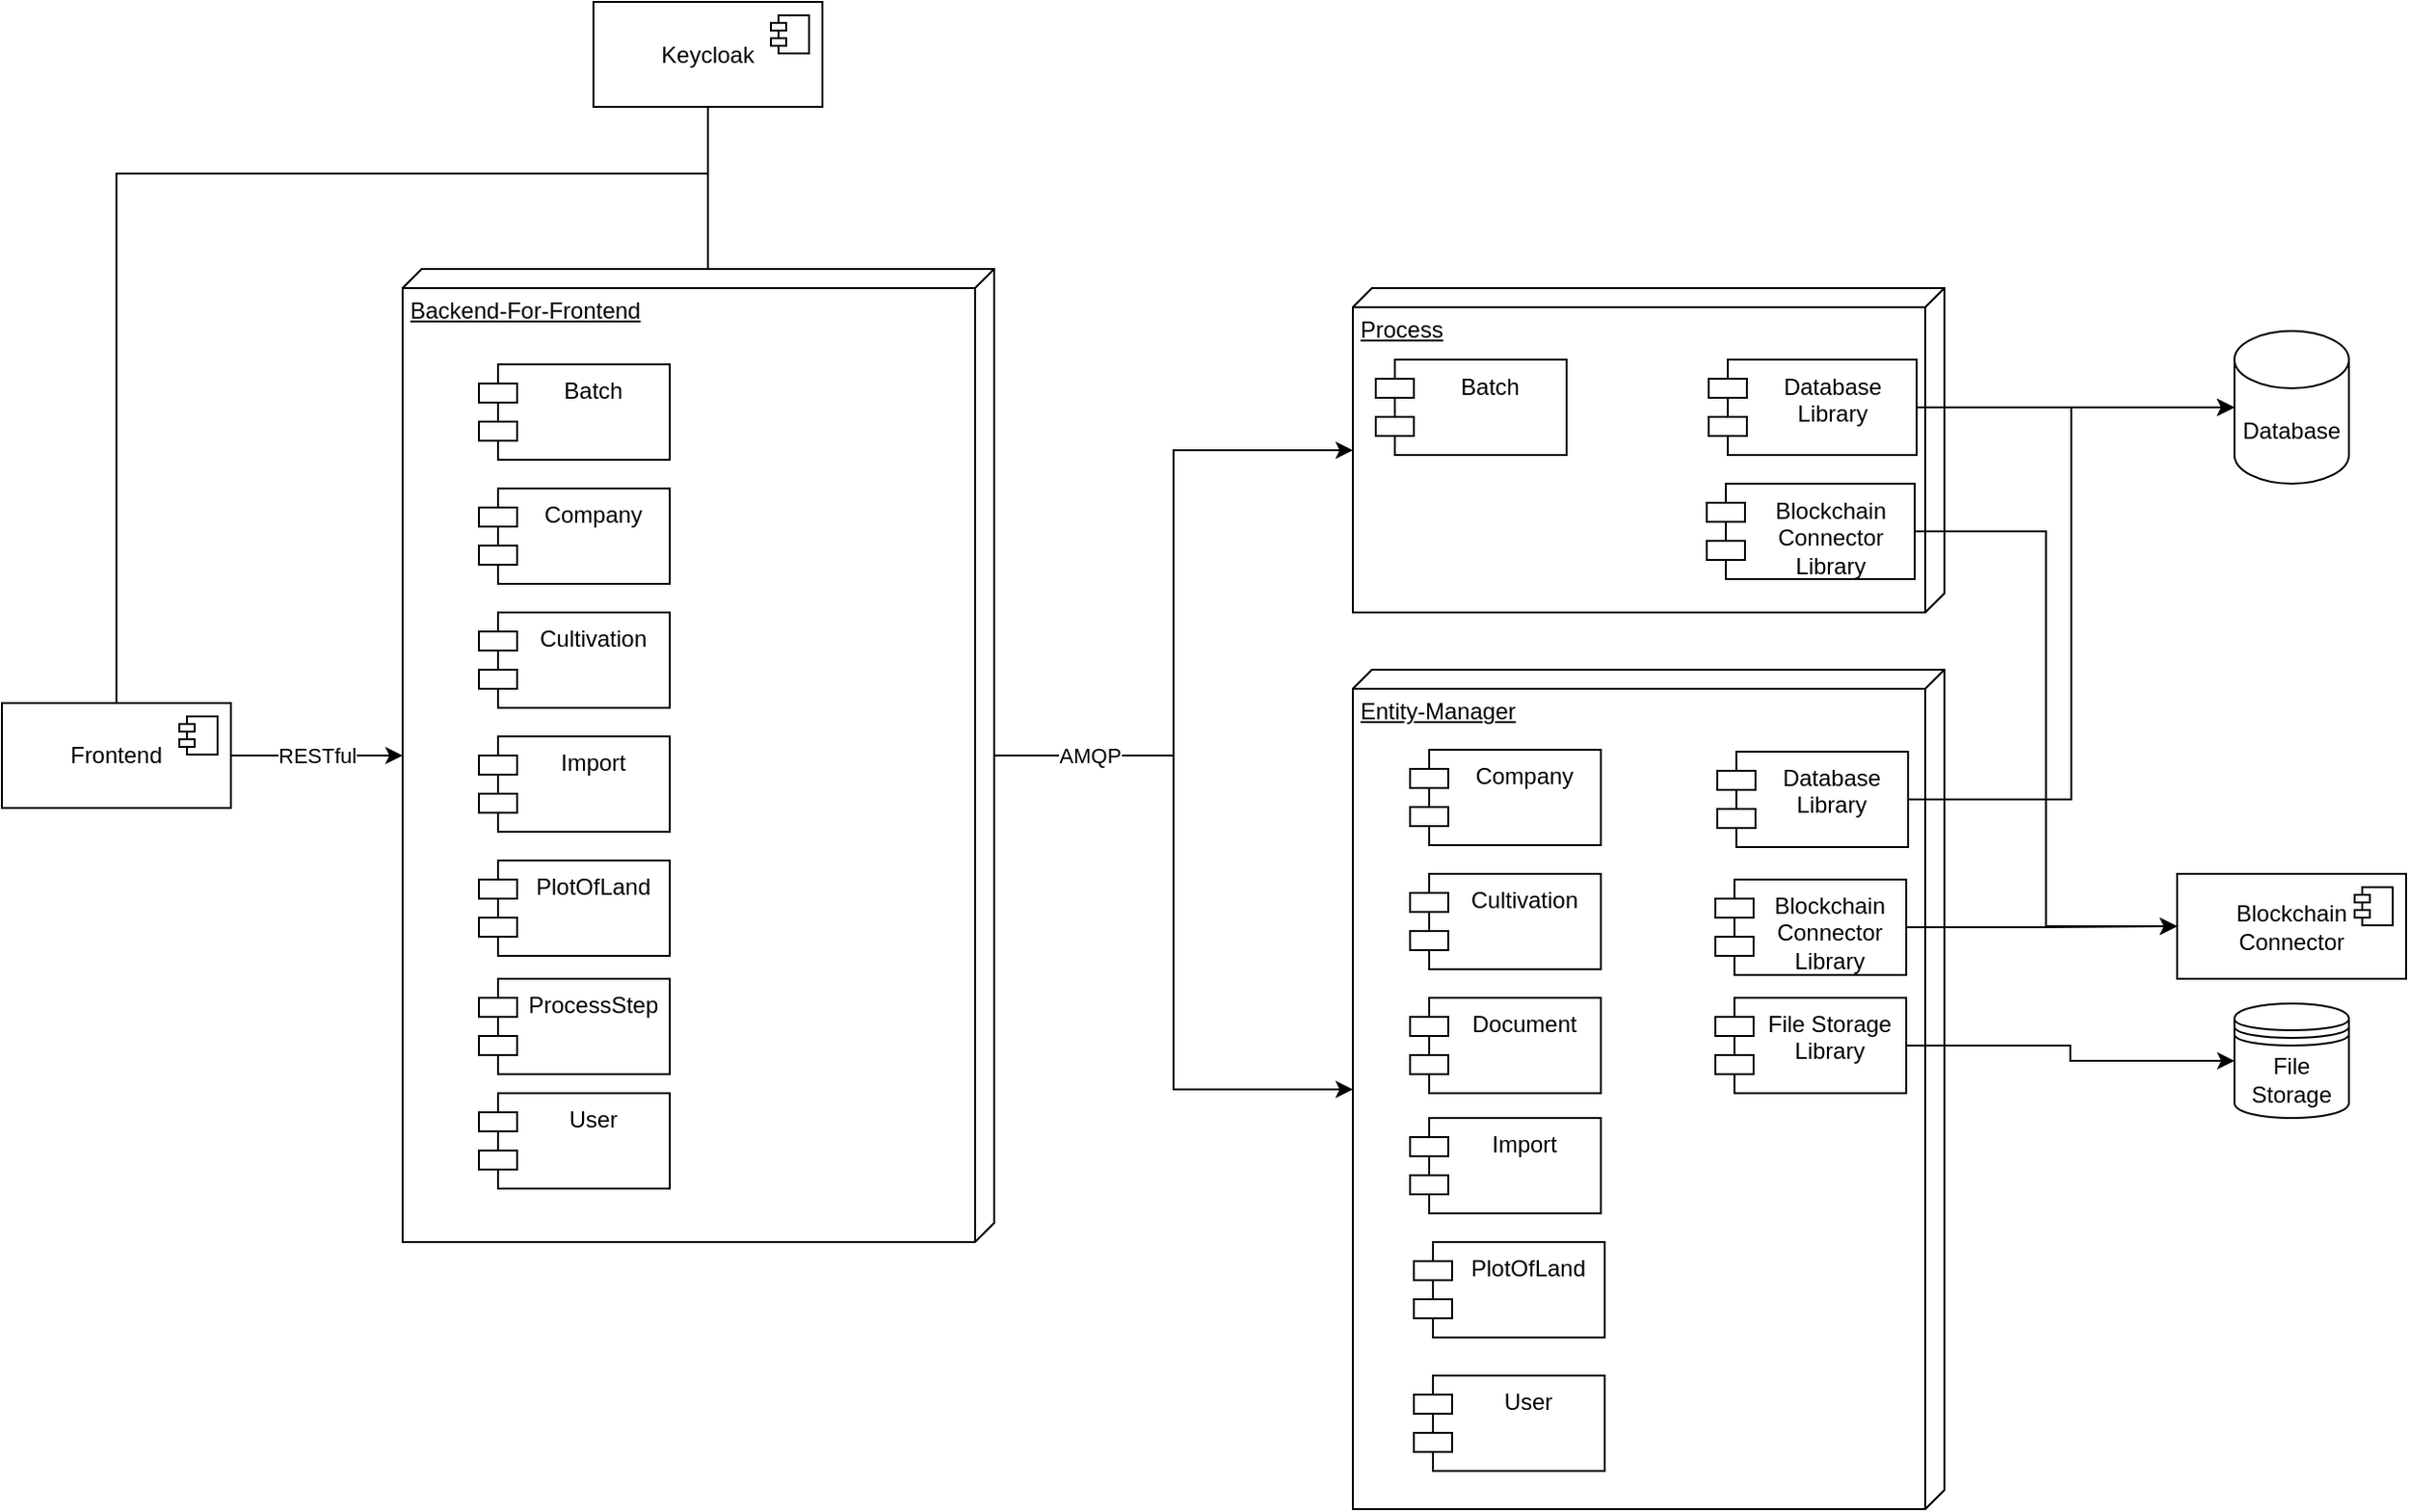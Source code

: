 <mxfile version="24.7.17">
  <diagram name="Page-1" id="5f0bae14-7c28-e335-631c-24af17079c00">
    <mxGraphModel dx="1366" dy="893" grid="1" gridSize="10" guides="1" tooltips="1" connect="1" arrows="1" fold="1" page="1" pageScale="1" pageWidth="1100" pageHeight="850" background="none" math="0" shadow="0">
      <root>
        <mxCell id="0" />
        <mxCell id="1" parent="0" />
        <mxCell id="2jrMbEHFzrCLoJ-5q44Z-7" value="Process" style="verticalAlign=top;align=left;spacingTop=8;spacingLeft=2;spacingRight=12;shape=cube;size=10;direction=south;fontStyle=4;html=1;whiteSpace=wrap;" parent="1" vertex="1">
          <mxGeometry x="708" y="190" width="310" height="170" as="geometry" />
        </mxCell>
        <mxCell id="2jrMbEHFzrCLoJ-5q44Z-8" value="Entity-Manager" style="verticalAlign=top;align=left;spacingTop=8;spacingLeft=2;spacingRight=12;shape=cube;size=10;direction=south;fontStyle=4;html=1;whiteSpace=wrap;" parent="1" vertex="1">
          <mxGeometry x="708" y="390" width="310" height="440" as="geometry" />
        </mxCell>
        <mxCell id="2jrMbEHFzrCLoJ-5q44Z-10" value="Backend-For-Frontend" style="verticalAlign=top;align=left;spacingTop=8;spacingLeft=2;spacingRight=12;shape=cube;size=10;direction=south;fontStyle=4;html=1;whiteSpace=wrap;" parent="1" vertex="1">
          <mxGeometry x="210" y="180" width="310" height="510" as="geometry" />
        </mxCell>
        <mxCell id="2jrMbEHFzrCLoJ-5q44Z-11" value="Batch" style="shape=module;align=left;spacingLeft=20;align=center;verticalAlign=top;whiteSpace=wrap;html=1;" parent="1" vertex="1">
          <mxGeometry x="250" y="230" width="100" height="50" as="geometry" />
        </mxCell>
        <mxCell id="2jrMbEHFzrCLoJ-5q44Z-12" value="Cultivation" style="shape=module;align=left;spacingLeft=20;align=center;verticalAlign=top;whiteSpace=wrap;html=1;" parent="1" vertex="1">
          <mxGeometry x="250" y="360" width="100" height="50" as="geometry" />
        </mxCell>
        <mxCell id="2jrMbEHFzrCLoJ-5q44Z-13" value="Company" style="shape=module;align=left;spacingLeft=20;align=center;verticalAlign=top;whiteSpace=wrap;html=1;" parent="1" vertex="1">
          <mxGeometry x="250" y="295" width="100" height="50" as="geometry" />
        </mxCell>
        <mxCell id="2jrMbEHFzrCLoJ-5q44Z-14" value="Import" style="shape=module;align=left;spacingLeft=20;align=center;verticalAlign=top;whiteSpace=wrap;html=1;" parent="1" vertex="1">
          <mxGeometry x="250" y="425" width="100" height="50" as="geometry" />
        </mxCell>
        <mxCell id="2jrMbEHFzrCLoJ-5q44Z-15" value="Company" style="shape=module;align=left;spacingLeft=20;align=center;verticalAlign=top;whiteSpace=wrap;html=1;" parent="1" vertex="1">
          <mxGeometry x="738" y="432" width="100" height="50" as="geometry" />
        </mxCell>
        <mxCell id="2jrMbEHFzrCLoJ-5q44Z-16" value="Cultivation" style="shape=module;align=left;spacingLeft=20;align=center;verticalAlign=top;whiteSpace=wrap;html=1;" parent="1" vertex="1">
          <mxGeometry x="738" y="497" width="100" height="50" as="geometry" />
        </mxCell>
        <mxCell id="2jrMbEHFzrCLoJ-5q44Z-18" value="Document" style="shape=module;align=left;spacingLeft=20;align=center;verticalAlign=top;whiteSpace=wrap;html=1;" parent="1" vertex="1">
          <mxGeometry x="738" y="562" width="100" height="50" as="geometry" />
        </mxCell>
        <mxCell id="2jrMbEHFzrCLoJ-5q44Z-19" value="Batch" style="shape=module;align=left;spacingLeft=20;align=center;verticalAlign=top;whiteSpace=wrap;html=1;" parent="1" vertex="1">
          <mxGeometry x="720" y="227.5" width="100" height="50" as="geometry" />
        </mxCell>
        <mxCell id="2jrMbEHFzrCLoJ-5q44Z-22" value="Database Library" style="shape=module;align=left;spacingLeft=20;align=center;verticalAlign=top;whiteSpace=wrap;html=1;" parent="1" vertex="1">
          <mxGeometry x="894.5" y="227.5" width="109" height="50" as="geometry" />
        </mxCell>
        <mxCell id="2jrMbEHFzrCLoJ-5q44Z-38" style="edgeStyle=orthogonalEdgeStyle;rounded=0;orthogonalLoop=1;jettySize=auto;html=1;entryX=0;entryY=0.5;entryDx=0;entryDy=0;" parent="1" source="2jrMbEHFzrCLoJ-5q44Z-24" target="2jrMbEHFzrCLoJ-5q44Z-35" edge="1">
          <mxGeometry relative="1" as="geometry" />
        </mxCell>
        <mxCell id="2jrMbEHFzrCLoJ-5q44Z-24" value="Blockchain Connector Library" style="shape=module;align=left;spacingLeft=20;align=center;verticalAlign=top;whiteSpace=wrap;html=1;" parent="1" vertex="1">
          <mxGeometry x="893.5" y="292.5" width="109" height="50" as="geometry" />
        </mxCell>
        <mxCell id="2jrMbEHFzrCLoJ-5q44Z-25" value="Database Library" style="shape=module;align=left;spacingLeft=20;align=center;verticalAlign=top;whiteSpace=wrap;html=1;" parent="1" vertex="1">
          <mxGeometry x="899" y="433" width="100" height="50" as="geometry" />
        </mxCell>
        <mxCell id="2jrMbEHFzrCLoJ-5q44Z-37" style="edgeStyle=orthogonalEdgeStyle;rounded=0;orthogonalLoop=1;jettySize=auto;html=1;entryX=0;entryY=0.5;entryDx=0;entryDy=0;" parent="1" source="2jrMbEHFzrCLoJ-5q44Z-26" target="2jrMbEHFzrCLoJ-5q44Z-35" edge="1">
          <mxGeometry relative="1" as="geometry" />
        </mxCell>
        <mxCell id="2jrMbEHFzrCLoJ-5q44Z-26" value="Blockchain Connector Library" style="shape=module;align=left;spacingLeft=20;align=center;verticalAlign=top;whiteSpace=wrap;html=1;" parent="1" vertex="1">
          <mxGeometry x="898" y="500" width="100" height="50" as="geometry" />
        </mxCell>
        <mxCell id="2jrMbEHFzrCLoJ-5q44Z-29" value="RESTful" style="edgeStyle=orthogonalEdgeStyle;rounded=0;orthogonalLoop=1;jettySize=auto;html=1;" parent="1" source="2jrMbEHFzrCLoJ-5q44Z-27" target="2jrMbEHFzrCLoJ-5q44Z-10" edge="1">
          <mxGeometry relative="1" as="geometry" />
        </mxCell>
        <mxCell id="OR_mIGWxEQyvHTKfYaF1-3" style="edgeStyle=orthogonalEdgeStyle;rounded=0;orthogonalLoop=1;jettySize=auto;html=1;exitX=0.5;exitY=0;exitDx=0;exitDy=0;entryX=0.5;entryY=1;entryDx=0;entryDy=0;fontSize=12;startSize=8;endSize=8;endArrow=none;endFill=0;" edge="1" parent="1" source="2jrMbEHFzrCLoJ-5q44Z-27" target="2jrMbEHFzrCLoJ-5q44Z-32">
          <mxGeometry relative="1" as="geometry">
            <Array as="points">
              <mxPoint x="60" y="130" />
              <mxPoint x="370" y="130" />
            </Array>
          </mxGeometry>
        </mxCell>
        <mxCell id="2jrMbEHFzrCLoJ-5q44Z-27" value="Frontend" style="html=1;dropTarget=0;whiteSpace=wrap;" parent="1" vertex="1">
          <mxGeometry y="407.5" width="120" height="55" as="geometry" />
        </mxCell>
        <mxCell id="2jrMbEHFzrCLoJ-5q44Z-28" value="" style="shape=module;jettyWidth=8;jettyHeight=4;" parent="2jrMbEHFzrCLoJ-5q44Z-27" vertex="1">
          <mxGeometry x="1" width="20" height="20" relative="1" as="geometry">
            <mxPoint x="-27" y="7" as="offset" />
          </mxGeometry>
        </mxCell>
        <mxCell id="2jrMbEHFzrCLoJ-5q44Z-30" style="edgeStyle=orthogonalEdgeStyle;rounded=0;orthogonalLoop=1;jettySize=auto;html=1;" parent="1" source="2jrMbEHFzrCLoJ-5q44Z-10" target="2jrMbEHFzrCLoJ-5q44Z-7" edge="1">
          <mxGeometry relative="1" as="geometry" />
        </mxCell>
        <mxCell id="2jrMbEHFzrCLoJ-5q44Z-31" value="AMQP" style="edgeStyle=orthogonalEdgeStyle;rounded=0;orthogonalLoop=1;jettySize=auto;html=1;" parent="1" source="2jrMbEHFzrCLoJ-5q44Z-10" target="2jrMbEHFzrCLoJ-5q44Z-8" edge="1">
          <mxGeometry x="-0.728" relative="1" as="geometry">
            <mxPoint as="offset" />
          </mxGeometry>
        </mxCell>
        <mxCell id="2jrMbEHFzrCLoJ-5q44Z-32" value="Keycloak" style="html=1;dropTarget=0;whiteSpace=wrap;" parent="1" vertex="1">
          <mxGeometry x="310" y="40" width="120" height="55" as="geometry" />
        </mxCell>
        <mxCell id="2jrMbEHFzrCLoJ-5q44Z-33" value="" style="shape=module;jettyWidth=8;jettyHeight=4;" parent="2jrMbEHFzrCLoJ-5q44Z-32" vertex="1">
          <mxGeometry x="1" width="20" height="20" relative="1" as="geometry">
            <mxPoint x="-27" y="7" as="offset" />
          </mxGeometry>
        </mxCell>
        <mxCell id="2jrMbEHFzrCLoJ-5q44Z-35" value="Blockchain&lt;div&gt;Connector&lt;/div&gt;" style="html=1;dropTarget=0;whiteSpace=wrap;" parent="1" vertex="1">
          <mxGeometry x="1140" y="497" width="120" height="55" as="geometry" />
        </mxCell>
        <mxCell id="2jrMbEHFzrCLoJ-5q44Z-36" value="" style="shape=module;jettyWidth=8;jettyHeight=4;" parent="2jrMbEHFzrCLoJ-5q44Z-35" vertex="1">
          <mxGeometry x="1" width="20" height="20" relative="1" as="geometry">
            <mxPoint x="-27" y="7" as="offset" />
          </mxGeometry>
        </mxCell>
        <mxCell id="2jrMbEHFzrCLoJ-5q44Z-41" value="File Storage" style="shape=datastore;whiteSpace=wrap;html=1;" parent="1" vertex="1">
          <mxGeometry x="1170" y="565" width="60" height="60" as="geometry" />
        </mxCell>
        <mxCell id="2jrMbEHFzrCLoJ-5q44Z-43" style="edgeStyle=orthogonalEdgeStyle;rounded=0;orthogonalLoop=1;jettySize=auto;html=1;entryX=0;entryY=0.5;entryDx=0;entryDy=0;" parent="1" source="2jrMbEHFzrCLoJ-5q44Z-42" target="2jrMbEHFzrCLoJ-5q44Z-41" edge="1">
          <mxGeometry relative="1" as="geometry" />
        </mxCell>
        <mxCell id="2jrMbEHFzrCLoJ-5q44Z-42" value="File Storage Library" style="shape=module;align=left;spacingLeft=20;align=center;verticalAlign=top;whiteSpace=wrap;html=1;" parent="1" vertex="1">
          <mxGeometry x="898" y="562" width="100" height="50" as="geometry" />
        </mxCell>
        <mxCell id="2jrMbEHFzrCLoJ-5q44Z-44" value="Database" style="shape=cylinder3;whiteSpace=wrap;html=1;boundedLbl=1;backgroundOutline=1;size=15;" parent="1" vertex="1">
          <mxGeometry x="1170" y="212.5" width="60" height="80" as="geometry" />
        </mxCell>
        <mxCell id="2jrMbEHFzrCLoJ-5q44Z-45" style="edgeStyle=orthogonalEdgeStyle;rounded=0;orthogonalLoop=1;jettySize=auto;html=1;entryX=0;entryY=0.5;entryDx=0;entryDy=0;entryPerimeter=0;" parent="1" source="2jrMbEHFzrCLoJ-5q44Z-25" target="2jrMbEHFzrCLoJ-5q44Z-44" edge="1">
          <mxGeometry relative="1" as="geometry" />
        </mxCell>
        <mxCell id="2jrMbEHFzrCLoJ-5q44Z-46" style="edgeStyle=orthogonalEdgeStyle;rounded=0;orthogonalLoop=1;jettySize=auto;html=1;entryX=0;entryY=0.5;entryDx=0;entryDy=0;entryPerimeter=0;" parent="1" source="2jrMbEHFzrCLoJ-5q44Z-22" target="2jrMbEHFzrCLoJ-5q44Z-44" edge="1">
          <mxGeometry relative="1" as="geometry" />
        </mxCell>
        <mxCell id="OR_mIGWxEQyvHTKfYaF1-1" style="edgeStyle=orthogonalEdgeStyle;rounded=0;orthogonalLoop=1;jettySize=auto;html=1;exitX=0.5;exitY=1;exitDx=0;exitDy=0;entryX=0;entryY=0;entryDx=0;entryDy=150;entryPerimeter=0;fontSize=12;startSize=8;endSize=8;endArrow=none;endFill=0;" edge="1" parent="1" source="2jrMbEHFzrCLoJ-5q44Z-32" target="2jrMbEHFzrCLoJ-5q44Z-10">
          <mxGeometry relative="1" as="geometry" />
        </mxCell>
        <mxCell id="OR_mIGWxEQyvHTKfYaF1-4" value="PlotOfLand" style="shape=module;align=left;spacingLeft=20;align=center;verticalAlign=top;whiteSpace=wrap;html=1;" vertex="1" parent="1">
          <mxGeometry x="250" y="490" width="100" height="50" as="geometry" />
        </mxCell>
        <mxCell id="OR_mIGWxEQyvHTKfYaF1-5" value="ProcessStep" style="shape=module;align=left;spacingLeft=20;align=center;verticalAlign=top;whiteSpace=wrap;html=1;" vertex="1" parent="1">
          <mxGeometry x="250" y="552" width="100" height="50" as="geometry" />
        </mxCell>
        <mxCell id="OR_mIGWxEQyvHTKfYaF1-6" value="User" style="shape=module;align=left;spacingLeft=20;align=center;verticalAlign=top;whiteSpace=wrap;html=1;" vertex="1" parent="1">
          <mxGeometry x="250" y="612" width="100" height="50" as="geometry" />
        </mxCell>
        <mxCell id="OR_mIGWxEQyvHTKfYaF1-7" value="Import" style="shape=module;align=left;spacingLeft=20;align=center;verticalAlign=top;whiteSpace=wrap;html=1;" vertex="1" parent="1">
          <mxGeometry x="738" y="625" width="100" height="50" as="geometry" />
        </mxCell>
        <mxCell id="OR_mIGWxEQyvHTKfYaF1-8" value="User" style="shape=module;align=left;spacingLeft=20;align=center;verticalAlign=top;whiteSpace=wrap;html=1;" vertex="1" parent="1">
          <mxGeometry x="740" y="760" width="100" height="50" as="geometry" />
        </mxCell>
        <mxCell id="OR_mIGWxEQyvHTKfYaF1-9" value="PlotOfLand" style="shape=module;align=left;spacingLeft=20;align=center;verticalAlign=top;whiteSpace=wrap;html=1;" vertex="1" parent="1">
          <mxGeometry x="740" y="690" width="100" height="50" as="geometry" />
        </mxCell>
      </root>
    </mxGraphModel>
  </diagram>
</mxfile>
